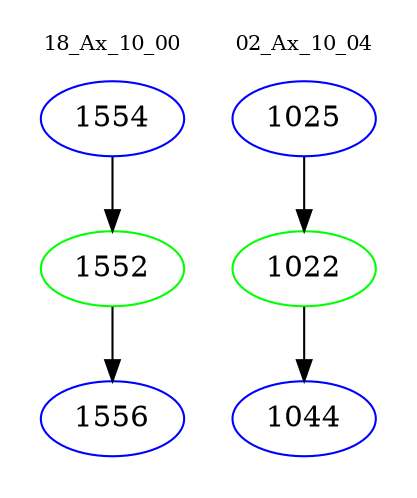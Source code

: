 digraph{
subgraph cluster_0 {
color = white
label = "18_Ax_10_00";
fontsize=10;
T0_1554 [label="1554", color="blue"]
T0_1554 -> T0_1552 [color="black"]
T0_1552 [label="1552", color="green"]
T0_1552 -> T0_1556 [color="black"]
T0_1556 [label="1556", color="blue"]
}
subgraph cluster_1 {
color = white
label = "02_Ax_10_04";
fontsize=10;
T1_1025 [label="1025", color="blue"]
T1_1025 -> T1_1022 [color="black"]
T1_1022 [label="1022", color="green"]
T1_1022 -> T1_1044 [color="black"]
T1_1044 [label="1044", color="blue"]
}
}

